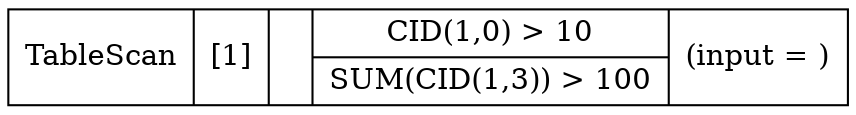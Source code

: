 digraph example1 {
    node [shape=record];
    rankdir=BT;
    nodesep=0.5;
    ordering="in";
    popnodePOPKey1v1[label="TableScan|[1]||{CID(1,0) \> 10|SUM(CID(1,3)) \> 100}|(input = )"];
}

